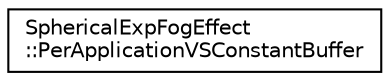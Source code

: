 digraph "Graphical Class Hierarchy"
{
 // LATEX_PDF_SIZE
  edge [fontname="Helvetica",fontsize="10",labelfontname="Helvetica",labelfontsize="10"];
  node [fontname="Helvetica",fontsize="10",shape=record];
  rankdir="LR";
  Node0 [label="SphericalExpFogEffect\l::PerApplicationVSConstantBuffer",height=0.2,width=0.4,color="black", fillcolor="white", style="filled",URL="$struct_spherical_exp_fog_effect_1_1_per_application_v_s_constant_buffer.html",tooltip=" "];
}
